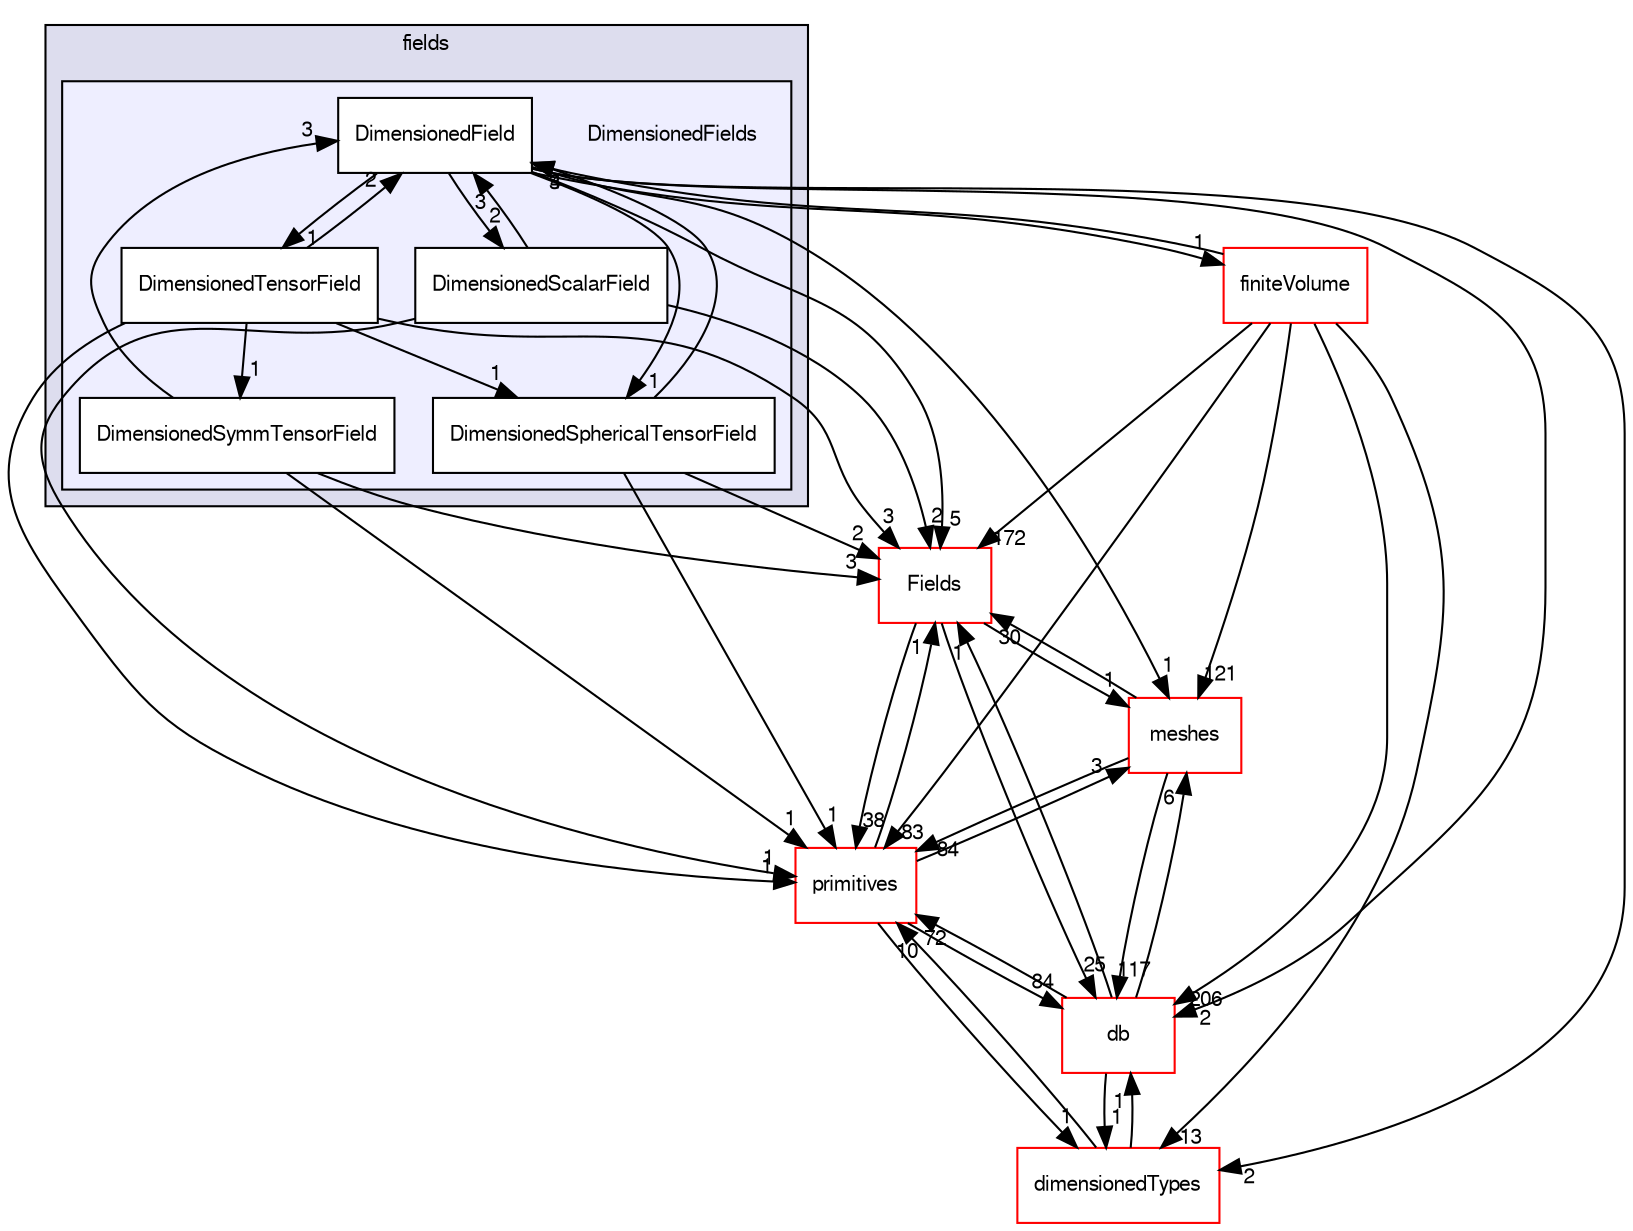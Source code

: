 digraph "src/OpenFOAM/fields/DimensionedFields" {
  bgcolor=transparent;
  compound=true
  node [ fontsize="10", fontname="FreeSans"];
  edge [ labelfontsize="10", labelfontname="FreeSans"];
  subgraph clusterdir_962442b8f989d5529fab5e0f0e4ffb74 {
    graph [ bgcolor="#ddddee", pencolor="black", label="fields" fontname="FreeSans", fontsize="10", URL="dir_962442b8f989d5529fab5e0f0e4ffb74.html"]
  subgraph clusterdir_8c8bb42ce9b582caaa8128a267c381ba {
    graph [ bgcolor="#eeeeff", pencolor="black", label="" URL="dir_8c8bb42ce9b582caaa8128a267c381ba.html"];
    dir_8c8bb42ce9b582caaa8128a267c381ba [shape=plaintext label="DimensionedFields"];
    dir_68686b528deddc46396f1a68fb7c2b79 [shape=box label="DimensionedField" color="black" fillcolor="white" style="filled" URL="dir_68686b528deddc46396f1a68fb7c2b79.html"];
    dir_423b0d0db3a2f10930c5e3296f3ed635 [shape=box label="DimensionedScalarField" color="black" fillcolor="white" style="filled" URL="dir_423b0d0db3a2f10930c5e3296f3ed635.html"];
    dir_1819f55b0d6775d59659cd377612b606 [shape=box label="DimensionedSphericalTensorField" color="black" fillcolor="white" style="filled" URL="dir_1819f55b0d6775d59659cd377612b606.html"];
    dir_b8e480b10bf5ae8db93feee4867cc765 [shape=box label="DimensionedSymmTensorField" color="black" fillcolor="white" style="filled" URL="dir_b8e480b10bf5ae8db93feee4867cc765.html"];
    dir_a00dba18887c8a7850f22e8e64f121ba [shape=box label="DimensionedTensorField" color="black" fillcolor="white" style="filled" URL="dir_a00dba18887c8a7850f22e8e64f121ba.html"];
  }
  }
  dir_7d364942a13d3ce50f6681364b448a98 [shape=box label="Fields" color="red" URL="dir_7d364942a13d3ce50f6681364b448a98.html"];
  dir_9bd15774b555cf7259a6fa18f99fe99b [shape=box label="finiteVolume" color="red" URL="dir_9bd15774b555cf7259a6fa18f99fe99b.html"];
  dir_aa2423979fb45fc41c393a5db370ab21 [shape=box label="meshes" color="red" URL="dir_aa2423979fb45fc41c393a5db370ab21.html"];
  dir_d4979fdf35c07e0caec68718d229a4b4 [shape=box label="dimensionedTypes" color="red" URL="dir_d4979fdf35c07e0caec68718d229a4b4.html"];
  dir_63c634f7a7cfd679ac26c67fb30fc32f [shape=box label="db" color="red" URL="dir_63c634f7a7cfd679ac26c67fb30fc32f.html"];
  dir_3e50f45338116b169052b428016851aa [shape=box label="primitives" color="red" URL="dir_3e50f45338116b169052b428016851aa.html"];
  dir_7d364942a13d3ce50f6681364b448a98->dir_aa2423979fb45fc41c393a5db370ab21 [headlabel="1", labeldistance=1.5 headhref="dir_001846_002031.html"];
  dir_7d364942a13d3ce50f6681364b448a98->dir_63c634f7a7cfd679ac26c67fb30fc32f [headlabel="25", labeldistance=1.5 headhref="dir_001846_001761.html"];
  dir_7d364942a13d3ce50f6681364b448a98->dir_3e50f45338116b169052b428016851aa [headlabel="38", labeldistance=1.5 headhref="dir_001846_002129.html"];
  dir_1819f55b0d6775d59659cd377612b606->dir_7d364942a13d3ce50f6681364b448a98 [headlabel="2", labeldistance=1.5 headhref="dir_001834_001846.html"];
  dir_1819f55b0d6775d59659cd377612b606->dir_3e50f45338116b169052b428016851aa [headlabel="1", labeldistance=1.5 headhref="dir_001834_002129.html"];
  dir_1819f55b0d6775d59659cd377612b606->dir_68686b528deddc46396f1a68fb7c2b79 [headlabel="3", labeldistance=1.5 headhref="dir_001834_001832.html"];
  dir_9bd15774b555cf7259a6fa18f99fe99b->dir_7d364942a13d3ce50f6681364b448a98 [headlabel="172", labeldistance=1.5 headhref="dir_000727_001846.html"];
  dir_9bd15774b555cf7259a6fa18f99fe99b->dir_aa2423979fb45fc41c393a5db370ab21 [headlabel="121", labeldistance=1.5 headhref="dir_000727_002031.html"];
  dir_9bd15774b555cf7259a6fa18f99fe99b->dir_d4979fdf35c07e0caec68718d229a4b4 [headlabel="13", labeldistance=1.5 headhref="dir_000727_001821.html"];
  dir_9bd15774b555cf7259a6fa18f99fe99b->dir_63c634f7a7cfd679ac26c67fb30fc32f [headlabel="206", labeldistance=1.5 headhref="dir_000727_001761.html"];
  dir_9bd15774b555cf7259a6fa18f99fe99b->dir_3e50f45338116b169052b428016851aa [headlabel="83", labeldistance=1.5 headhref="dir_000727_002129.html"];
  dir_9bd15774b555cf7259a6fa18f99fe99b->dir_68686b528deddc46396f1a68fb7c2b79 [headlabel="4", labeldistance=1.5 headhref="dir_000727_001832.html"];
  dir_a00dba18887c8a7850f22e8e64f121ba->dir_7d364942a13d3ce50f6681364b448a98 [headlabel="3", labeldistance=1.5 headhref="dir_001836_001846.html"];
  dir_a00dba18887c8a7850f22e8e64f121ba->dir_1819f55b0d6775d59659cd377612b606 [headlabel="1", labeldistance=1.5 headhref="dir_001836_001834.html"];
  dir_a00dba18887c8a7850f22e8e64f121ba->dir_b8e480b10bf5ae8db93feee4867cc765 [headlabel="1", labeldistance=1.5 headhref="dir_001836_001835.html"];
  dir_a00dba18887c8a7850f22e8e64f121ba->dir_3e50f45338116b169052b428016851aa [headlabel="1", labeldistance=1.5 headhref="dir_001836_002129.html"];
  dir_a00dba18887c8a7850f22e8e64f121ba->dir_68686b528deddc46396f1a68fb7c2b79 [headlabel="2", labeldistance=1.5 headhref="dir_001836_001832.html"];
  dir_aa2423979fb45fc41c393a5db370ab21->dir_7d364942a13d3ce50f6681364b448a98 [headlabel="30", labeldistance=1.5 headhref="dir_002031_001846.html"];
  dir_aa2423979fb45fc41c393a5db370ab21->dir_63c634f7a7cfd679ac26c67fb30fc32f [headlabel="117", labeldistance=1.5 headhref="dir_002031_001761.html"];
  dir_aa2423979fb45fc41c393a5db370ab21->dir_3e50f45338116b169052b428016851aa [headlabel="84", labeldistance=1.5 headhref="dir_002031_002129.html"];
  dir_d4979fdf35c07e0caec68718d229a4b4->dir_63c634f7a7cfd679ac26c67fb30fc32f [headlabel="1", labeldistance=1.5 headhref="dir_001821_001761.html"];
  dir_d4979fdf35c07e0caec68718d229a4b4->dir_3e50f45338116b169052b428016851aa [headlabel="10", labeldistance=1.5 headhref="dir_001821_002129.html"];
  dir_63c634f7a7cfd679ac26c67fb30fc32f->dir_7d364942a13d3ce50f6681364b448a98 [headlabel="1", labeldistance=1.5 headhref="dir_001761_001846.html"];
  dir_63c634f7a7cfd679ac26c67fb30fc32f->dir_aa2423979fb45fc41c393a5db370ab21 [headlabel="6", labeldistance=1.5 headhref="dir_001761_002031.html"];
  dir_63c634f7a7cfd679ac26c67fb30fc32f->dir_d4979fdf35c07e0caec68718d229a4b4 [headlabel="1", labeldistance=1.5 headhref="dir_001761_001821.html"];
  dir_63c634f7a7cfd679ac26c67fb30fc32f->dir_3e50f45338116b169052b428016851aa [headlabel="72", labeldistance=1.5 headhref="dir_001761_002129.html"];
  dir_b8e480b10bf5ae8db93feee4867cc765->dir_7d364942a13d3ce50f6681364b448a98 [headlabel="3", labeldistance=1.5 headhref="dir_001835_001846.html"];
  dir_b8e480b10bf5ae8db93feee4867cc765->dir_3e50f45338116b169052b428016851aa [headlabel="1", labeldistance=1.5 headhref="dir_001835_002129.html"];
  dir_b8e480b10bf5ae8db93feee4867cc765->dir_68686b528deddc46396f1a68fb7c2b79 [headlabel="3", labeldistance=1.5 headhref="dir_001835_001832.html"];
  dir_3e50f45338116b169052b428016851aa->dir_7d364942a13d3ce50f6681364b448a98 [headlabel="1", labeldistance=1.5 headhref="dir_002129_001846.html"];
  dir_3e50f45338116b169052b428016851aa->dir_aa2423979fb45fc41c393a5db370ab21 [headlabel="3", labeldistance=1.5 headhref="dir_002129_002031.html"];
  dir_3e50f45338116b169052b428016851aa->dir_d4979fdf35c07e0caec68718d229a4b4 [headlabel="1", labeldistance=1.5 headhref="dir_002129_001821.html"];
  dir_3e50f45338116b169052b428016851aa->dir_63c634f7a7cfd679ac26c67fb30fc32f [headlabel="84", labeldistance=1.5 headhref="dir_002129_001761.html"];
  dir_423b0d0db3a2f10930c5e3296f3ed635->dir_7d364942a13d3ce50f6681364b448a98 [headlabel="2", labeldistance=1.5 headhref="dir_001833_001846.html"];
  dir_423b0d0db3a2f10930c5e3296f3ed635->dir_3e50f45338116b169052b428016851aa [headlabel="1", labeldistance=1.5 headhref="dir_001833_002129.html"];
  dir_423b0d0db3a2f10930c5e3296f3ed635->dir_68686b528deddc46396f1a68fb7c2b79 [headlabel="3", labeldistance=1.5 headhref="dir_001833_001832.html"];
  dir_68686b528deddc46396f1a68fb7c2b79->dir_7d364942a13d3ce50f6681364b448a98 [headlabel="5", labeldistance=1.5 headhref="dir_001832_001846.html"];
  dir_68686b528deddc46396f1a68fb7c2b79->dir_1819f55b0d6775d59659cd377612b606 [headlabel="1", labeldistance=1.5 headhref="dir_001832_001834.html"];
  dir_68686b528deddc46396f1a68fb7c2b79->dir_9bd15774b555cf7259a6fa18f99fe99b [headlabel="1", labeldistance=1.5 headhref="dir_001832_000727.html"];
  dir_68686b528deddc46396f1a68fb7c2b79->dir_a00dba18887c8a7850f22e8e64f121ba [headlabel="1", labeldistance=1.5 headhref="dir_001832_001836.html"];
  dir_68686b528deddc46396f1a68fb7c2b79->dir_aa2423979fb45fc41c393a5db370ab21 [headlabel="1", labeldistance=1.5 headhref="dir_001832_002031.html"];
  dir_68686b528deddc46396f1a68fb7c2b79->dir_d4979fdf35c07e0caec68718d229a4b4 [headlabel="2", labeldistance=1.5 headhref="dir_001832_001821.html"];
  dir_68686b528deddc46396f1a68fb7c2b79->dir_63c634f7a7cfd679ac26c67fb30fc32f [headlabel="2", labeldistance=1.5 headhref="dir_001832_001761.html"];
  dir_68686b528deddc46396f1a68fb7c2b79->dir_423b0d0db3a2f10930c5e3296f3ed635 [headlabel="2", labeldistance=1.5 headhref="dir_001832_001833.html"];
}

